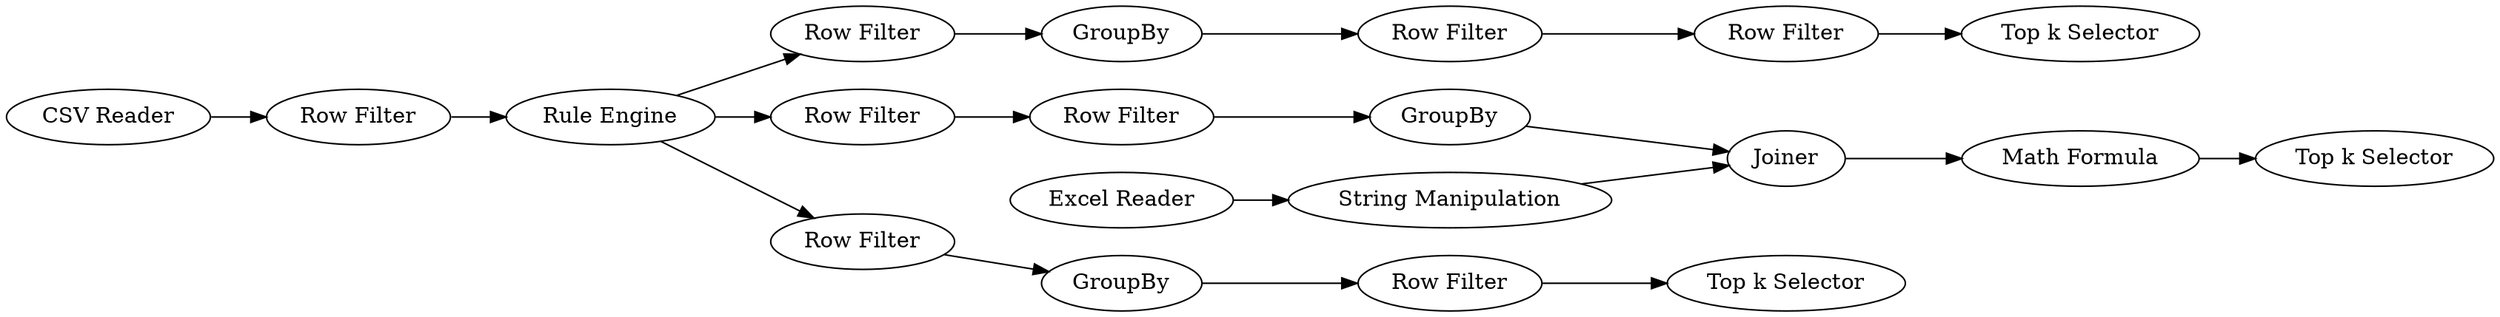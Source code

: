 digraph {
	"-6571012787969566244_5" [label="Top k Selector"]
	"-6571012787969566244_9" [label=GroupBy]
	"-6571012787969566244_14" [label="String Manipulation"]
	"-6571012787969566244_3" [label="Row Filter"]
	"-6571012787969566244_7" [label="Row Filter"]
	"-6571012787969566244_15" [label=GroupBy]
	"-6571012787969566244_6" [label="Row Filter"]
	"-6571012787969566244_11" [label="Row Filter"]
	"-6571012787969566244_16" [label=Joiner]
	"-6571012787969566244_17" [label="Math Formula"]
	"-6571012787969566244_2" [label="Rule Engine"]
	"-6571012787969566244_18" [label="Top k Selector"]
	"-6571012787969566244_19" [label="Row Filter"]
	"-6571012787969566244_4" [label=GroupBy]
	"-6571012787969566244_10" [label="Row Filter"]
	"-6571012787969566244_12" [label="Top k Selector"]
	"-6571012787969566244_13" [label="Excel Reader"]
	"-6571012787969566244_8" [label="Row Filter"]
	"-6571012787969566244_20" [label="Row Filter"]
	"-6571012787969566244_1" [label="CSV Reader"]
	"-6571012787969566244_2" -> "-6571012787969566244_8"
	"-6571012787969566244_20" -> "-6571012787969566244_15"
	"-6571012787969566244_13" -> "-6571012787969566244_14"
	"-6571012787969566244_17" -> "-6571012787969566244_18"
	"-6571012787969566244_6" -> "-6571012787969566244_7"
	"-6571012787969566244_16" -> "-6571012787969566244_17"
	"-6571012787969566244_1" -> "-6571012787969566244_10"
	"-6571012787969566244_7" -> "-6571012787969566244_5"
	"-6571012787969566244_14" -> "-6571012787969566244_16"
	"-6571012787969566244_9" -> "-6571012787969566244_11"
	"-6571012787969566244_2" -> "-6571012787969566244_3"
	"-6571012787969566244_4" -> "-6571012787969566244_6"
	"-6571012787969566244_19" -> "-6571012787969566244_20"
	"-6571012787969566244_3" -> "-6571012787969566244_4"
	"-6571012787969566244_15" -> "-6571012787969566244_16"
	"-6571012787969566244_2" -> "-6571012787969566244_19"
	"-6571012787969566244_11" -> "-6571012787969566244_12"
	"-6571012787969566244_8" -> "-6571012787969566244_9"
	"-6571012787969566244_10" -> "-6571012787969566244_2"
	rankdir=LR
}
